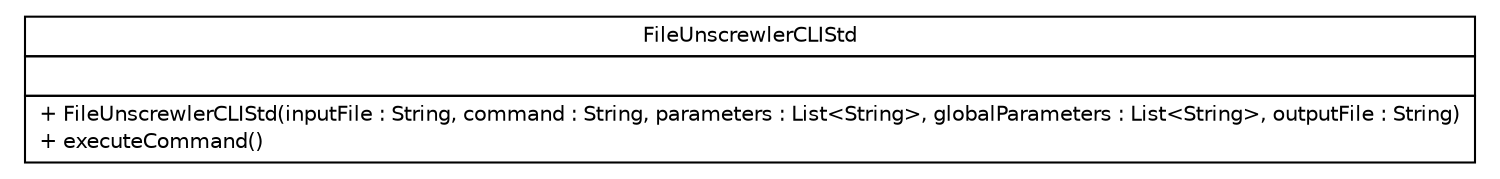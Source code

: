 #!/usr/local/bin/dot
#
# Class diagram 
# Generated by UMLGraph version R5_6-24-gf6e263 (http://www.umlgraph.org/)
#

digraph G {
	edge [fontname="Helvetica",fontsize=10,labelfontname="Helvetica",labelfontsize=10];
	node [fontname="Helvetica",fontsize=10,shape=plaintext];
	nodesep=0.25;
	ranksep=0.5;
	// org.apache.clusterbr.proc.FileUnscrewlerCLIStd
	c79 [label=<<table title="org.apache.clusterbr.proc.FileUnscrewlerCLIStd" border="0" cellborder="1" cellspacing="0" cellpadding="2" port="p" href="./FileUnscrewlerCLIStd.html">
		<tr><td><table border="0" cellspacing="0" cellpadding="1">
<tr><td align="center" balign="center"> FileUnscrewlerCLIStd </td></tr>
		</table></td></tr>
		<tr><td><table border="0" cellspacing="0" cellpadding="1">
<tr><td align="left" balign="left">  </td></tr>
		</table></td></tr>
		<tr><td><table border="0" cellspacing="0" cellpadding="1">
<tr><td align="left" balign="left"> + FileUnscrewlerCLIStd(inputFile : String, command : String, parameters : List&lt;String&gt;, globalParameters : List&lt;String&gt;, outputFile : String) </td></tr>
<tr><td align="left" balign="left"> + executeCommand() </td></tr>
		</table></td></tr>
		</table>>, URL="./FileUnscrewlerCLIStd.html", fontname="Helvetica", fontcolor="black", fontsize=10.0];
}

